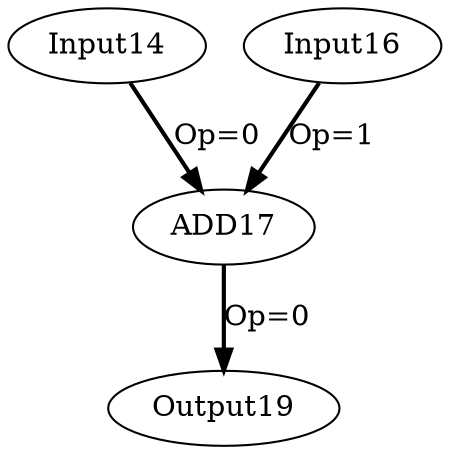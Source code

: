 Digraph G {
Input14[opcode=Input, ref_name="arg", size="8", offset="0, 0", pattern="4, 2"];
Input16[opcode=Input, ref_name="arg1", size="8", offset="0, 0", pattern="4, 2"];
ADD17[opcode=ADD];
Output19[opcode=Output, ref_name="arg2", size="8", offset="0, 0", pattern="4, 2"];
Input14 -> ADD17[operand = 0 ,color = black, style = bold, label = "Op=0"];
Input16 -> ADD17[operand = 1 ,color = black, style = bold, label = "Op=1"];
ADD17 -> Output19[operand = 0 ,color = black, style = bold, label = "Op=0"];
}
